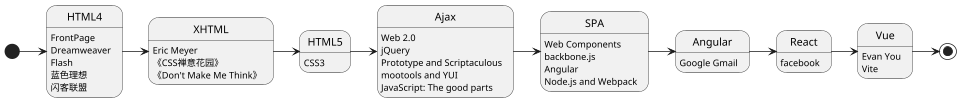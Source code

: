 @startuml
scale 960 width
[*] -> HTML4
HTML4 -> XHTML
XHTML -> HTML5
HTML5 -> Ajax
Ajax -> SPA
SPA -> Angular
Angular -> React
React -> Vue
Vue -> [*]

HTML4: FrontPage
HTML4: Dreamweaver
HTML4: Flash
HTML4: 蓝色理想
HTML4: 闪客联盟
XHTML: Eric Meyer
XHTML: 《CSS禅意花园》
XHTML: 《Don't Make Me Think》
HTML5: CSS3
Ajax: Web 2.0
Ajax: jQuery
Ajax: Prototype and Scriptaculous
Ajax: mootools and YUI
Ajax: JavaScript: The good parts
SPA: Web Components
SPA: backbone.js
SPA: Angular
SPA: Node.js and Webpack
Angular: Google Gmail
React: facebook
Vue: Evan You
Vue: Vite
@enduml